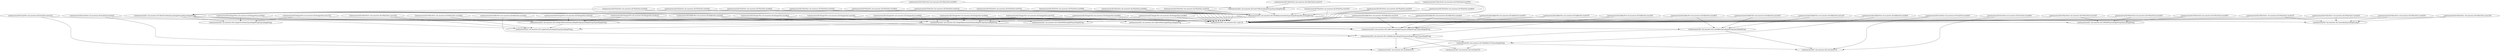 digraph method {
    "Lnet/mooctest/ALUFloatTest net.mooctest.ALUFloatTest.test07()V" -> "Lnet/mooctest/ALU net.mooctest.ALU.<init>()V";
    "Lnet/mooctest/ALUFloatTest net.mooctest.ALUFloatTest.test07()V" -> "Lnet/mooctest/ALU net.mooctest.ALU.floatRepresentation(Ljava/lang/String;II)Ljava/lang/String;";
    "Lnet/mooctest/ALUIntegerTest net.mooctest.ALUIntegerTest.test17()V" -> "Lnet/mooctest/ALU net.mooctest.ALU.<init>()V";
    "Lnet/mooctest/ALUIntegerTest net.mooctest.ALUIntegerTest.test17()V" -> "Lnet/mooctest/ALU net.mooctest.ALU.integerTrueValue(Ljava/lang/String;)Ljava/lang/String;";
    "Lnet/mooctest/ALUFloatTest net.mooctest.ALUFloatTest.test57()V" -> "Lnet/mooctest/ALU net.mooctest.ALU.<init>()V";
    "Lnet/mooctest/ALUFloatTest net.mooctest.ALUFloatTest.test57()V" -> "Lnet/mooctest/ALU net.mooctest.ALU.floatRepresentation(Ljava/lang/String;II)Ljava/lang/String;";
    "Lnet/mooctest/ALUOtherTest1 net.mooctest.ALUOtherTest1.test36()V" -> "Lnet/mooctest/ALU net.mooctest.ALU.negation(Ljava/lang/String;)Ljava/lang/String;";
    "Lnet/mooctest/ALUOtherTest1 net.mooctest.ALUOtherTest1.test36()V" -> "Lnet/mooctest/ALU net.mooctest.ALU.<init>()V";
    "Lnet/mooctest/ALUIntegerTest net.mooctest.ALUIntegerTest.test01()V" -> "Lnet/mooctest/ALU net.mooctest.ALU.<init>()V";
    "Lnet/mooctest/ALUIntegerTest net.mooctest.ALUIntegerTest.test01()V" -> "Lnet/mooctest/ALU net.mooctest.ALU.integerSubtraction(Ljava/lang/String;Ljava/lang/String;I)Ljava/lang/String;";
    "Lnet/mooctest/ALUFloatTest net.mooctest.ALUFloatTest.test58()V" -> "Lnet/mooctest/ALU net.mooctest.ALU.<init>()V";
    "Lnet/mooctest/ALUFloatTest net.mooctest.ALUFloatTest.test58()V" -> "Lnet/mooctest/ALU net.mooctest.ALU.floatRepresentation(Ljava/lang/String;II)Ljava/lang/String;";
    "Lnet/mooctest/ALUIntegerTest net.mooctest.ALUIntegerTest.test19()V" -> "Lnet/mooctest/ALU net.mooctest.ALU.<init>()V";
    "Lnet/mooctest/ALUIntegerTest net.mooctest.ALUIntegerTest.test19()V" -> "Lnet/mooctest/ALU net.mooctest.ALU.integerRepresentation(Ljava/lang/String;I)Ljava/lang/String;";
    "Lnet/mooctest/ALUFloatTest net.mooctest.ALUFloatTest.test59()V" -> "Lnet/mooctest/ALU net.mooctest.ALU.<init>()V";
    "Lnet/mooctest/ALUFloatTest net.mooctest.ALUFloatTest.test59()V" -> "Lnet/mooctest/ALU net.mooctest.ALU.floatRepresentation(Ljava/lang/String;II)Ljava/lang/String;";
    "Lnet/mooctest/ALU net.mooctest.ALU.oneAdder(Ljava/lang/String;)Ljava/lang/String;" -> "Lnet/mooctest/ALU net.mooctest.ALU.xorGate(CC)C";
    "Lnet/mooctest/ALU net.mooctest.ALU.oneAdder(Ljava/lang/String;)Ljava/lang/String;" -> "Lnet/mooctest/ALU net.mooctest.ALU.andGate(CC)C";
    "Lnet/mooctest/ALUIntegerTest net.mooctest.ALUIntegerTest.test54()V" -> "Lnet/mooctest/ALU net.mooctest.ALU.<init>()V";
    "Lnet/mooctest/ALUIntegerTest net.mooctest.ALUIntegerTest.test54()V" -> "Lnet/mooctest/ALU net.mooctest.ALU.integerTrueValue(Ljava/lang/String;)Ljava/lang/String;";
    "Lnet/mooctest/ALUOtherTest2 net.mooctest.ALUOtherTest2.test49()V" -> "Lnet/mooctest/ALU net.mooctest.ALU.<init>()V";
    "Lnet/mooctest/ALUOtherTest2 net.mooctest.ALUOtherTest2.test49()V" -> "Lnet/mooctest/ALU net.mooctest.ALU.leftShift(Ljava/lang/String;I)Ljava/lang/String;";
    "Lnet/mooctest/ALUFloatTest net.mooctest.ALUFloatTest.test46()V" -> "Lnet/mooctest/ALU net.mooctest.ALU.<init>()V";
    "Lnet/mooctest/ALUFloatTest net.mooctest.ALUFloatTest.test46()V" -> "Lnet/mooctest/ALU net.mooctest.ALU.floatTrueValue(Ljava/lang/String;II)Ljava/lang/String;";
    "Lnet/mooctest/ALUAdderTest net.mooctest.ALUAdderTest.test44()V" -> "Lnet/mooctest/ALU net.mooctest.ALU.<init>()V";
    "Lnet/mooctest/ALUAdderTest net.mooctest.ALUAdderTest.test44()V" -> "Lnet/mooctest/ALU net.mooctest.ALU.adder(Ljava/lang/String;Ljava/lang/String;CI)Ljava/lang/String;";
    "Lnet/mooctest/ALU net.mooctest.ALU.fullAdder(CCC)Ljava/lang/String;" -> "Lnet/mooctest/ALU net.mooctest.ALU.xorGate(CC)C";
    "Lnet/mooctest/ALU net.mooctest.ALU.fullAdder(CCC)Ljava/lang/String;" -> "Lnet/mooctest/ALU net.mooctest.ALU.orGate(CC)C";
    "Lnet/mooctest/ALU net.mooctest.ALU.fullAdder(CCC)Ljava/lang/String;" -> "Lnet/mooctest/ALU net.mooctest.ALU.andGate(CC)C";
    "Lnet/mooctest/ALUGateTest net.mooctest.ALUGateTest.test30()V" -> "Lnet/mooctest/ALU net.mooctest.ALU.<init>()V";
    "Lnet/mooctest/ALUGateTest net.mooctest.ALUGateTest.test30()V" -> "Lnet/mooctest/ALU net.mooctest.ALU.xorGate(CC)C";
    "Lnet/mooctest/ALUIntegerTest net.mooctest.ALUIntegerTest.test08()V" -> "Lnet/mooctest/ALU net.mooctest.ALU.<init>()V";
    "Lnet/mooctest/ALUIntegerTest net.mooctest.ALUIntegerTest.test08()V" -> "Lnet/mooctest/ALU net.mooctest.ALU.integerRepresentation(Ljava/lang/String;I)Ljava/lang/String;";
    "Lnet/mooctest/ALUAdderTest net.mooctest.ALUAdderTest.test45()V" -> "Lnet/mooctest/ALU net.mooctest.ALU.<init>()V";
    "Lnet/mooctest/ALUAdderTest net.mooctest.ALUAdderTest.test45()V" -> "Lnet/mooctest/ALU net.mooctest.ALU.adder(Ljava/lang/String;Ljava/lang/String;CI)Ljava/lang/String;";
    "Lnet/mooctest/ALUGateTest net.mooctest.ALUGateTest.test31()V" -> "Lnet/mooctest/ALU net.mooctest.ALU.<init>()V";
    "Lnet/mooctest/ALUGateTest net.mooctest.ALUGateTest.test31()V" -> "Lnet/mooctest/ALU net.mooctest.ALU.andGate(CC)C";
    "Lnet/mooctest/ALUIntegerTest net.mooctest.ALUIntegerTest.test40()V" -> "Lnet/mooctest/ALU net.mooctest.ALU.<init>()V";
    "Lnet/mooctest/ALUIntegerTest net.mooctest.ALUIntegerTest.test40()V" -> "Lnet/mooctest/ALU net.mooctest.ALU.integerRepresentation(Ljava/lang/String;I)Ljava/lang/String;";
    "Lnet/mooctest/ALUGateTest net.mooctest.ALUGateTest.test32()V" -> "Lnet/mooctest/ALU net.mooctest.ALU.<init>()V";
    "Lnet/mooctest/ALUGateTest net.mooctest.ALUGateTest.test32()V" -> "Lnet/mooctest/ALU net.mooctest.ALU.andGate(CC)C";
    "Lnet/mooctest/ALUAdderTest net.mooctest.ALUAdderTest.test47()V" -> "Lnet/mooctest/ALU net.mooctest.ALU.<init>()V";
    "Lnet/mooctest/ALUAdderTest net.mooctest.ALUAdderTest.test47()V" -> "Lnet/mooctest/ALU net.mooctest.ALU.adder(Ljava/lang/String;Ljava/lang/String;CI)Ljava/lang/String;";
    "Lnet/mooctest/ALUAdderTest net.mooctest.ALUAdderTest.test48()V" -> "Lnet/mooctest/ALU net.mooctest.ALU.<init>()V";
    "Lnet/mooctest/ALUAdderTest net.mooctest.ALUAdderTest.test48()V" -> "Lnet/mooctest/ALU net.mooctest.ALU.oneAdder(Ljava/lang/String;)Ljava/lang/String;";
    "Lnet/mooctest/ALUOtherTest1 net.mooctest.ALUOtherTest1.test13()V" -> "Lnet/mooctest/ALU net.mooctest.ALU.<init>()V";
    "Lnet/mooctest/ALUOtherTest1 net.mooctest.ALUOtherTest1.test13()V" -> "Lnet/mooctest/ALU net.mooctest.ALU.normalize(Ljava/lang/String;)I";
    "Lnet/mooctest/ALUOtherTest2 net.mooctest.ALUOtherTest2.test21()V" -> "Lnet/mooctest/ALU net.mooctest.ALU.<init>()V";
    "Lnet/mooctest/ALUOtherTest2 net.mooctest.ALUOtherTest2.test21()V" -> "Lnet/mooctest/ALU net.mooctest.ALU.ieee754(Ljava/lang/String;I)Ljava/lang/String;";
    "Lnet/mooctest/ALUOtherTest1 net.mooctest.ALUOtherTest1.test14()V" -> "Lnet/mooctest/ALU net.mooctest.ALU.negation(Ljava/lang/String;)Ljava/lang/String;";
    "Lnet/mooctest/ALUOtherTest1 net.mooctest.ALUOtherTest1.test14()V" -> "Lnet/mooctest/ALU net.mooctest.ALU.<init>()V";
    "Lnet/mooctest/ALUAdderTest net.mooctest.ALUAdderTest.test33()V" -> "Lnet/mooctest/ALU net.mooctest.ALU.claAdder(Ljava/lang/String;Ljava/lang/String;C)Ljava/lang/String;";
    "Lnet/mooctest/ALUAdderTest net.mooctest.ALUAdderTest.test33()V" -> "Lnet/mooctest/ALU net.mooctest.ALU.<init>()V";
    "Lnet/mooctest/ALUAdderTest net.mooctest.ALUAdderTest.test34()V" -> "Lnet/mooctest/ALU net.mooctest.ALU.claAdder(Ljava/lang/String;Ljava/lang/String;C)Ljava/lang/String;";
    "Lnet/mooctest/ALUAdderTest net.mooctest.ALUAdderTest.test34()V" -> "Lnet/mooctest/ALU net.mooctest.ALU.<init>()V";
    "Lnet/mooctest/ALUAdderTest net.mooctest.ALUAdderTest.test35()V" -> "Lnet/mooctest/ALU net.mooctest.ALU.<init>()V";
    "Lnet/mooctest/ALUAdderTest net.mooctest.ALUAdderTest.test35()V" -> "Lnet/mooctest/ALU net.mooctest.ALU.oneAdder(Ljava/lang/String;)Ljava/lang/String;";
    "Lnet/mooctest/ALU net.mooctest.ALU.adder(Ljava/lang/String;Ljava/lang/String;CI)Ljava/lang/String;" -> "Lnet/mooctest/ALU net.mooctest.ALU.claAdder(Ljava/lang/String;Ljava/lang/String;C)Ljava/lang/String;";
    "Lnet/mooctest/ALUFloatTest net.mooctest.ALUFloatTest.test22()V" -> "Lnet/mooctest/ALU net.mooctest.ALU.<init>()V";
    "Lnet/mooctest/ALUFloatTest net.mooctest.ALUFloatTest.test22()V" -> "Lnet/mooctest/ALU net.mooctest.ALU.floatTrueValue(Ljava/lang/String;II)Ljava/lang/String;";
    "Lnet/mooctest/ALUFloatTest net.mooctest.ALUFloatTest.test23()V" -> "Lnet/mooctest/ALU net.mooctest.ALU.<init>()V";
    "Lnet/mooctest/ALUFloatTest net.mooctest.ALUFloatTest.test23()V" -> "Lnet/mooctest/ALU net.mooctest.ALU.floatRepresentation(Ljava/lang/String;II)Ljava/lang/String;";
    "Lnet/mooctest/ALUFloatTest net.mooctest.ALUFloatTest.test24()V" -> "Lnet/mooctest/ALU net.mooctest.ALU.<init>()V";
    "Lnet/mooctest/ALUFloatTest net.mooctest.ALUFloatTest.test24()V" -> "Lnet/mooctest/ALU net.mooctest.ALU.floatRepresentation(Ljava/lang/String;II)Ljava/lang/String;";
    "Lnet/mooctest/ALU net.mooctest.ALU.floatTrueValue(Ljava/lang/String;II)Ljava/lang/String;" -> "Lnet/mooctest/ALU net.mooctest.ALU.negation(Ljava/lang/String;)Ljava/lang/String;";
    "Lnet/mooctest/ALU net.mooctest.ALU.floatTrueValue(Ljava/lang/String;II)Ljava/lang/String;" -> "Lnet/mooctest/ALU net.mooctest.ALU.allZeroWithLength(I)Ljava/lang/String;";
    "Lnet/mooctest/ALU net.mooctest.ALU.floatTrueValue(Ljava/lang/String;II)Ljava/lang/String;" -> "Lnet/mooctest/ALU net.mooctest.ALU.allOneWithLength(I)Ljava/lang/String;";
    "Lnet/mooctest/ALU net.mooctest.ALU.floatTrueValue(Ljava/lang/String;II)Ljava/lang/String;" -> "Lnet/mooctest/ALU net.mooctest.ALU.integerRepresentation(Ljava/lang/String;I)Ljava/lang/String;";
    "Lnet/mooctest/ALU net.mooctest.ALU.floatTrueValue(Ljava/lang/String;II)Ljava/lang/String;" -> "Lnet/mooctest/ALU net.mooctest.ALU.integerSubtraction(Ljava/lang/String;Ljava/lang/String;I)Ljava/lang/String;";
    "Lnet/mooctest/ALU net.mooctest.ALU.floatTrueValue(Ljava/lang/String;II)Ljava/lang/String;" -> "Lnet/mooctest/ALU net.mooctest.ALU.adder(Ljava/lang/String;Ljava/lang/String;CI)Ljava/lang/String;";
    "Lnet/mooctest/ALU net.mooctest.ALU.floatTrueValue(Ljava/lang/String;II)Ljava/lang/String;" -> "Lnet/mooctest/ALU net.mooctest.ALU.integerTrueValue(Ljava/lang/String;)Ljava/lang/String;";
    "Lnet/mooctest/ALUAdderTest net.mooctest.ALUAdderTest.test25()V" -> "Lnet/mooctest/ALU net.mooctest.ALU.claAdder(Ljava/lang/String;Ljava/lang/String;C)Ljava/lang/String;";
    "Lnet/mooctest/ALUAdderTest net.mooctest.ALUAdderTest.test25()V" -> "Lnet/mooctest/ALU net.mooctest.ALU.<init>()V";
    "Lnet/mooctest/ALUIntegerTest net.mooctest.ALUIntegerTest.test37()V" -> "Lnet/mooctest/ALU net.mooctest.ALU.<init>()V";
    "Lnet/mooctest/ALUIntegerTest net.mooctest.ALUIntegerTest.test37()V" -> "Lnet/mooctest/ALU net.mooctest.ALU.integerRepresentation(Ljava/lang/String;I)Ljava/lang/String;";
    "Lnet/mooctest/ALUIntegerTest net.mooctest.ALUIntegerTest.test20()V" -> "Lnet/mooctest/ALU net.mooctest.ALU.<init>()V";
    "Lnet/mooctest/ALUIntegerTest net.mooctest.ALUIntegerTest.test20()V" -> "Lnet/mooctest/ALU net.mooctest.ALU.integerRepresentation(Ljava/lang/String;I)Ljava/lang/String;";
    "Lnet/mooctest/ALUGateTest net.mooctest.ALUGateTest.test29()V" -> "Lnet/mooctest/ALU net.mooctest.ALU.<init>()V";
    "Lnet/mooctest/ALUGateTest net.mooctest.ALUGateTest.test29()V" -> "Lnet/mooctest/ALU net.mooctest.ALU.xorGate(CC)C";
    "Lnet/mooctest/ALUOtherTest2 net.mooctest.ALUOtherTest2.test15()V" -> "Lnet/mooctest/ALU net.mooctest.ALU.<init>()V";
    "Lnet/mooctest/ALUOtherTest2 net.mooctest.ALUOtherTest2.test15()V" -> "Lnet/mooctest/ALU net.mooctest.ALU.leftShift(Ljava/lang/String;I)Ljava/lang/String;";
    "Lnet/mooctest/ALUFloatTest net.mooctest.ALUFloatTest.test60()V" -> "Lnet/mooctest/ALU net.mooctest.ALU.<init>()V";
    "Lnet/mooctest/ALUFloatTest net.mooctest.ALUFloatTest.test60()V" -> "Lnet/mooctest/ALU net.mooctest.ALU.floatRepresentation(Ljava/lang/String;II)Ljava/lang/String;";
    "Lnet/mooctest/ALUAdderTest net.mooctest.ALUAdderTest.test27()V" -> "Lnet/mooctest/ALU net.mooctest.ALU.<init>()V";
    "Lnet/mooctest/ALUAdderTest net.mooctest.ALUAdderTest.test27()V" -> "Lnet/mooctest/ALU net.mooctest.ALU.adder(Ljava/lang/String;Ljava/lang/String;CI)Ljava/lang/String;";
    "Lnet/mooctest/ALUIntegerTest net.mooctest.ALUIntegerTest.test38()V" -> "Lnet/mooctest/ALU net.mooctest.ALU.<init>()V";
    "Lnet/mooctest/ALUIntegerTest net.mooctest.ALUIntegerTest.test38()V" -> "Lnet/mooctest/ALU net.mooctest.ALU.integerRepresentation(Ljava/lang/String;I)Ljava/lang/String;";
    "Lnet/mooctest/ALUOtherTest2 net.mooctest.ALUOtherTest2.test16()V" -> "Lnet/mooctest/ALU net.mooctest.ALU.<init>()V";
    "Lnet/mooctest/ALUOtherTest2 net.mooctest.ALUOtherTest2.test16()V" -> "Lnet/mooctest/ALU net.mooctest.ALU.leftShift(Ljava/lang/String;I)Ljava/lang/String;";
    "Lnet/mooctest/ALUIntegerTest net.mooctest.ALUIntegerTest.test39()V" -> "Lnet/mooctest/ALU net.mooctest.ALU.<init>()V";
    "Lnet/mooctest/ALUIntegerTest net.mooctest.ALUIntegerTest.test39()V" -> "Lnet/mooctest/ALU net.mooctest.ALU.integerRepresentation(Ljava/lang/String;I)Ljava/lang/String;";
    "Lnet/mooctest/ALUAdderTest net.mooctest.ALUAdderTest.test28()V" -> "Lnet/mooctest/ALU net.mooctest.ALU.<init>()V";
    "Lnet/mooctest/ALUAdderTest net.mooctest.ALUAdderTest.test28()V" -> "Lnet/mooctest/ALU net.mooctest.ALU.fullAdder(CCC)Ljava/lang/String;";
    "Lnet/mooctest/ALU net.mooctest.ALU.integerRepresentation(Ljava/lang/String;I)Ljava/lang/String;" -> "Lnet/mooctest/ALU net.mooctest.ALU.negation(Ljava/lang/String;)Ljava/lang/String;";
    "Lnet/mooctest/ALU net.mooctest.ALU.integerRepresentation(Ljava/lang/String;I)Ljava/lang/String;" -> "Lnet/mooctest/ALU net.mooctest.ALU.oneAdder(Ljava/lang/String;)Ljava/lang/String;";
    "Lnet/mooctest/ALUOtherTest1 net.mooctest.ALUOtherTest1.test41()V" -> "Lnet/mooctest/ALU net.mooctest.ALU.<init>()V";
    "Lnet/mooctest/ALUOtherTest1 net.mooctest.ALUOtherTest1.test41()V" -> "Lnet/mooctest/ALU net.mooctest.ALU.normalize(Ljava/lang/String;)I";
    "Lnet/mooctest/ALUAdderTest net.mooctest.ALUAdderTest.test12()V" -> "Lnet/mooctest/ALU net.mooctest.ALU.<init>()V";
    "Lnet/mooctest/ALUAdderTest net.mooctest.ALUAdderTest.test12()V" -> "Lnet/mooctest/ALU net.mooctest.ALU.oneAdder(Ljava/lang/String;)Ljava/lang/String;";
    "Lnet/mooctest/ALUOtherTest1 net.mooctest.ALUOtherTest1.test42()V" -> "Lnet/mooctest/ALU net.mooctest.ALU.<init>()V";
    "Lnet/mooctest/ALUOtherTest1 net.mooctest.ALUOtherTest1.test42()V" -> "Lnet/mooctest/ALU net.mooctest.ALU.normalize(Ljava/lang/String;)I";
    "Lnet/mooctest/ALUOtherTest1 net.mooctest.ALUOtherTest1.test43()V" -> "Lnet/mooctest/ALU net.mooctest.ALU.<init>()V";
    "Lnet/mooctest/ALUOtherTest1 net.mooctest.ALUOtherTest1.test43()V" -> "Lnet/mooctest/ALU net.mooctest.ALU.normalize(Ljava/lang/String;)I";
    "Lnet/mooctest/ALU net.mooctest.ALU.claAdder(Ljava/lang/String;Ljava/lang/String;C)Ljava/lang/String;" -> "Lnet/mooctest/ALU net.mooctest.ALU.orGate(CC)C";
    "Lnet/mooctest/ALU net.mooctest.ALU.claAdder(Ljava/lang/String;Ljava/lang/String;C)Ljava/lang/String;" -> "Lnet/mooctest/ALU net.mooctest.ALU.andGate(CC)C";
    "Lnet/mooctest/ALU net.mooctest.ALU.claAdder(Ljava/lang/String;Ljava/lang/String;C)Ljava/lang/String;" -> "Lnet/mooctest/ALU net.mooctest.ALU.fullAdder(CCC)Ljava/lang/String;";
    "Lnet/mooctest/ALUFloatTest net.mooctest.ALUFloatTest.test50()V" -> "Lnet/mooctest/ALU net.mooctest.ALU.<init>()V";
    "Lnet/mooctest/ALUFloatTest net.mooctest.ALUFloatTest.test50()V" -> "Lnet/mooctest/ALU net.mooctest.ALU.floatTrueValue(Ljava/lang/String;II)Ljava/lang/String;";
    "Lnet/mooctest/ALUFloatTest net.mooctest.ALUFloatTest.test51()V" -> "Lnet/mooctest/ALU net.mooctest.ALU.<init>()V";
    "Lnet/mooctest/ALUFloatTest net.mooctest.ALUFloatTest.test51()V" -> "Lnet/mooctest/ALU net.mooctest.ALU.floatTrueValue(Ljava/lang/String;II)Ljava/lang/String;";
    "Lnet/mooctest/ALU net.mooctest.ALU.integerSubtraction(Ljava/lang/String;Ljava/lang/String;I)Ljava/lang/String;" -> "Lnet/mooctest/ALU net.mooctest.ALU.negation(Ljava/lang/String;)Ljava/lang/String;";
    "Lnet/mooctest/ALU net.mooctest.ALU.integerSubtraction(Ljava/lang/String;Ljava/lang/String;I)Ljava/lang/String;" -> "Lnet/mooctest/ALU net.mooctest.ALU.adder(Ljava/lang/String;Ljava/lang/String;CI)Ljava/lang/String;";
    "Lnet/mooctest/ALUOtherTest2 net.mooctest.ALUOtherTest2.test55()V" -> "Lnet/mooctest/ALU net.mooctest.ALU.<init>()V";
    "Lnet/mooctest/ALUOtherTest2 net.mooctest.ALUOtherTest2.test55()V" -> "Lnet/mooctest/ALU net.mooctest.ALU.ieee754(Ljava/lang/String;I)Ljava/lang/String;";
    "Lnet/mooctest/ALUFloatTest net.mooctest.ALUFloatTest.test52()V" -> "Lnet/mooctest/ALU net.mooctest.ALU.<init>()V";
    "Lnet/mooctest/ALUFloatTest net.mooctest.ALUFloatTest.test52()V" -> "Lnet/mooctest/ALU net.mooctest.ALU.floatTrueValue(Ljava/lang/String;II)Ljava/lang/String;";
    "Lnet/mooctest/ALU net.mooctest.ALU.ieee754(Ljava/lang/String;I)Ljava/lang/String;" -> "Lnet/mooctest/ALU net.mooctest.ALU.floatRepresentation(Ljava/lang/String;II)Ljava/lang/String;";
    "Lnet/mooctest/ALUIntegerTest net.mooctest.ALUIntegerTest.test61()V" -> "Lnet/mooctest/ALU net.mooctest.ALU.<init>()V";
    "Lnet/mooctest/ALUIntegerTest net.mooctest.ALUIntegerTest.test61()V" -> "Lnet/mooctest/ALU net.mooctest.ALU.integerSubtraction(Ljava/lang/String;Ljava/lang/String;I)Ljava/lang/String;";
    "Lnet/mooctest/ALU net.mooctest.ALU.floatRepresentation(Ljava/lang/String;II)Ljava/lang/String;" -> "Lnet/mooctest/ALU net.mooctest.ALU.allZeroWithLength(I)Ljava/lang/String;";
    "Lnet/mooctest/ALU net.mooctest.ALU.floatRepresentation(Ljava/lang/String;II)Ljava/lang/String;" -> "Lnet/mooctest/ALU net.mooctest.ALU.leftShift(Ljava/lang/String;I)Ljava/lang/String;";
    "Lnet/mooctest/ALU net.mooctest.ALU.floatRepresentation(Ljava/lang/String;II)Ljava/lang/String;" -> "Lnet/mooctest/ALU net.mooctest.ALU.allOneWithLength(I)Ljava/lang/String;";
    "Lnet/mooctest/ALU net.mooctest.ALU.floatRepresentation(Ljava/lang/String;II)Ljava/lang/String;" -> "Lnet/mooctest/ALU net.mooctest.ALU.normalize(Ljava/lang/String;)I";
    "Lnet/mooctest/ALU net.mooctest.ALU.floatRepresentation(Ljava/lang/String;II)Ljava/lang/String;" -> "Lnet/mooctest/ALU net.mooctest.ALU.integerRepresentation(Ljava/lang/String;I)Ljava/lang/String;";
    "Lnet/mooctest/ALUOtherTest2 net.mooctest.ALUOtherTest2.test56()V" -> "Lnet/mooctest/ALU net.mooctest.ALU.<init>()V";
    "Lnet/mooctest/ALUOtherTest2 net.mooctest.ALUOtherTest2.test56()V" -> "Lnet/mooctest/ALU net.mooctest.ALU.ieee754(Ljava/lang/String;I)Ljava/lang/String;";
    "Lnet/mooctest/ALUFloatTest net.mooctest.ALUFloatTest.test53()V" -> "Lnet/mooctest/ALU net.mooctest.ALU.<init>()V";
    "Lnet/mooctest/ALUFloatTest net.mooctest.ALUFloatTest.test53()V" -> "Lnet/mooctest/ALU net.mooctest.ALU.floatTrueValue(Ljava/lang/String;II)Ljava/lang/String;";
}